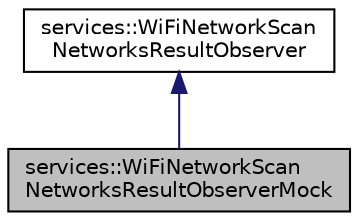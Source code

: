 digraph "services::WiFiNetworkScanNetworksResultObserverMock"
{
 // INTERACTIVE_SVG=YES
  edge [fontname="Helvetica",fontsize="10",labelfontname="Helvetica",labelfontsize="10"];
  node [fontname="Helvetica",fontsize="10",shape=record];
  Node0 [label="services::WiFiNetworkScan\lNetworksResultObserverMock",height=0.2,width=0.4,color="black", fillcolor="grey75", style="filled", fontcolor="black"];
  Node1 -> Node0 [dir="back",color="midnightblue",fontsize="10",style="solid",fontname="Helvetica"];
  Node1 [label="services::WiFiNetworkScan\lNetworksResultObserver",height=0.2,width=0.4,color="black", fillcolor="white", style="filled",URL="$dd/dd4/classservices_1_1_wi_fi_network_scan_networks_result_observer.html"];
}
